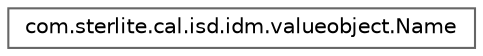 digraph "Graphical Class Hierarchy"
{
 // LATEX_PDF_SIZE
  bgcolor="transparent";
  edge [fontname=Helvetica,fontsize=10,labelfontname=Helvetica,labelfontsize=10];
  node [fontname=Helvetica,fontsize=10,shape=box,height=0.2,width=0.4];
  rankdir="LR";
  Node0 [id="Node000000",label="com.sterlite.cal.isd.idm.valueobject.Name",height=0.2,width=0.4,color="grey40", fillcolor="white", style="filled",URL="$classcom_1_1sterlite_1_1cal_1_1isd_1_1idm_1_1valueobject_1_1_name.html",tooltip=" "];
}
